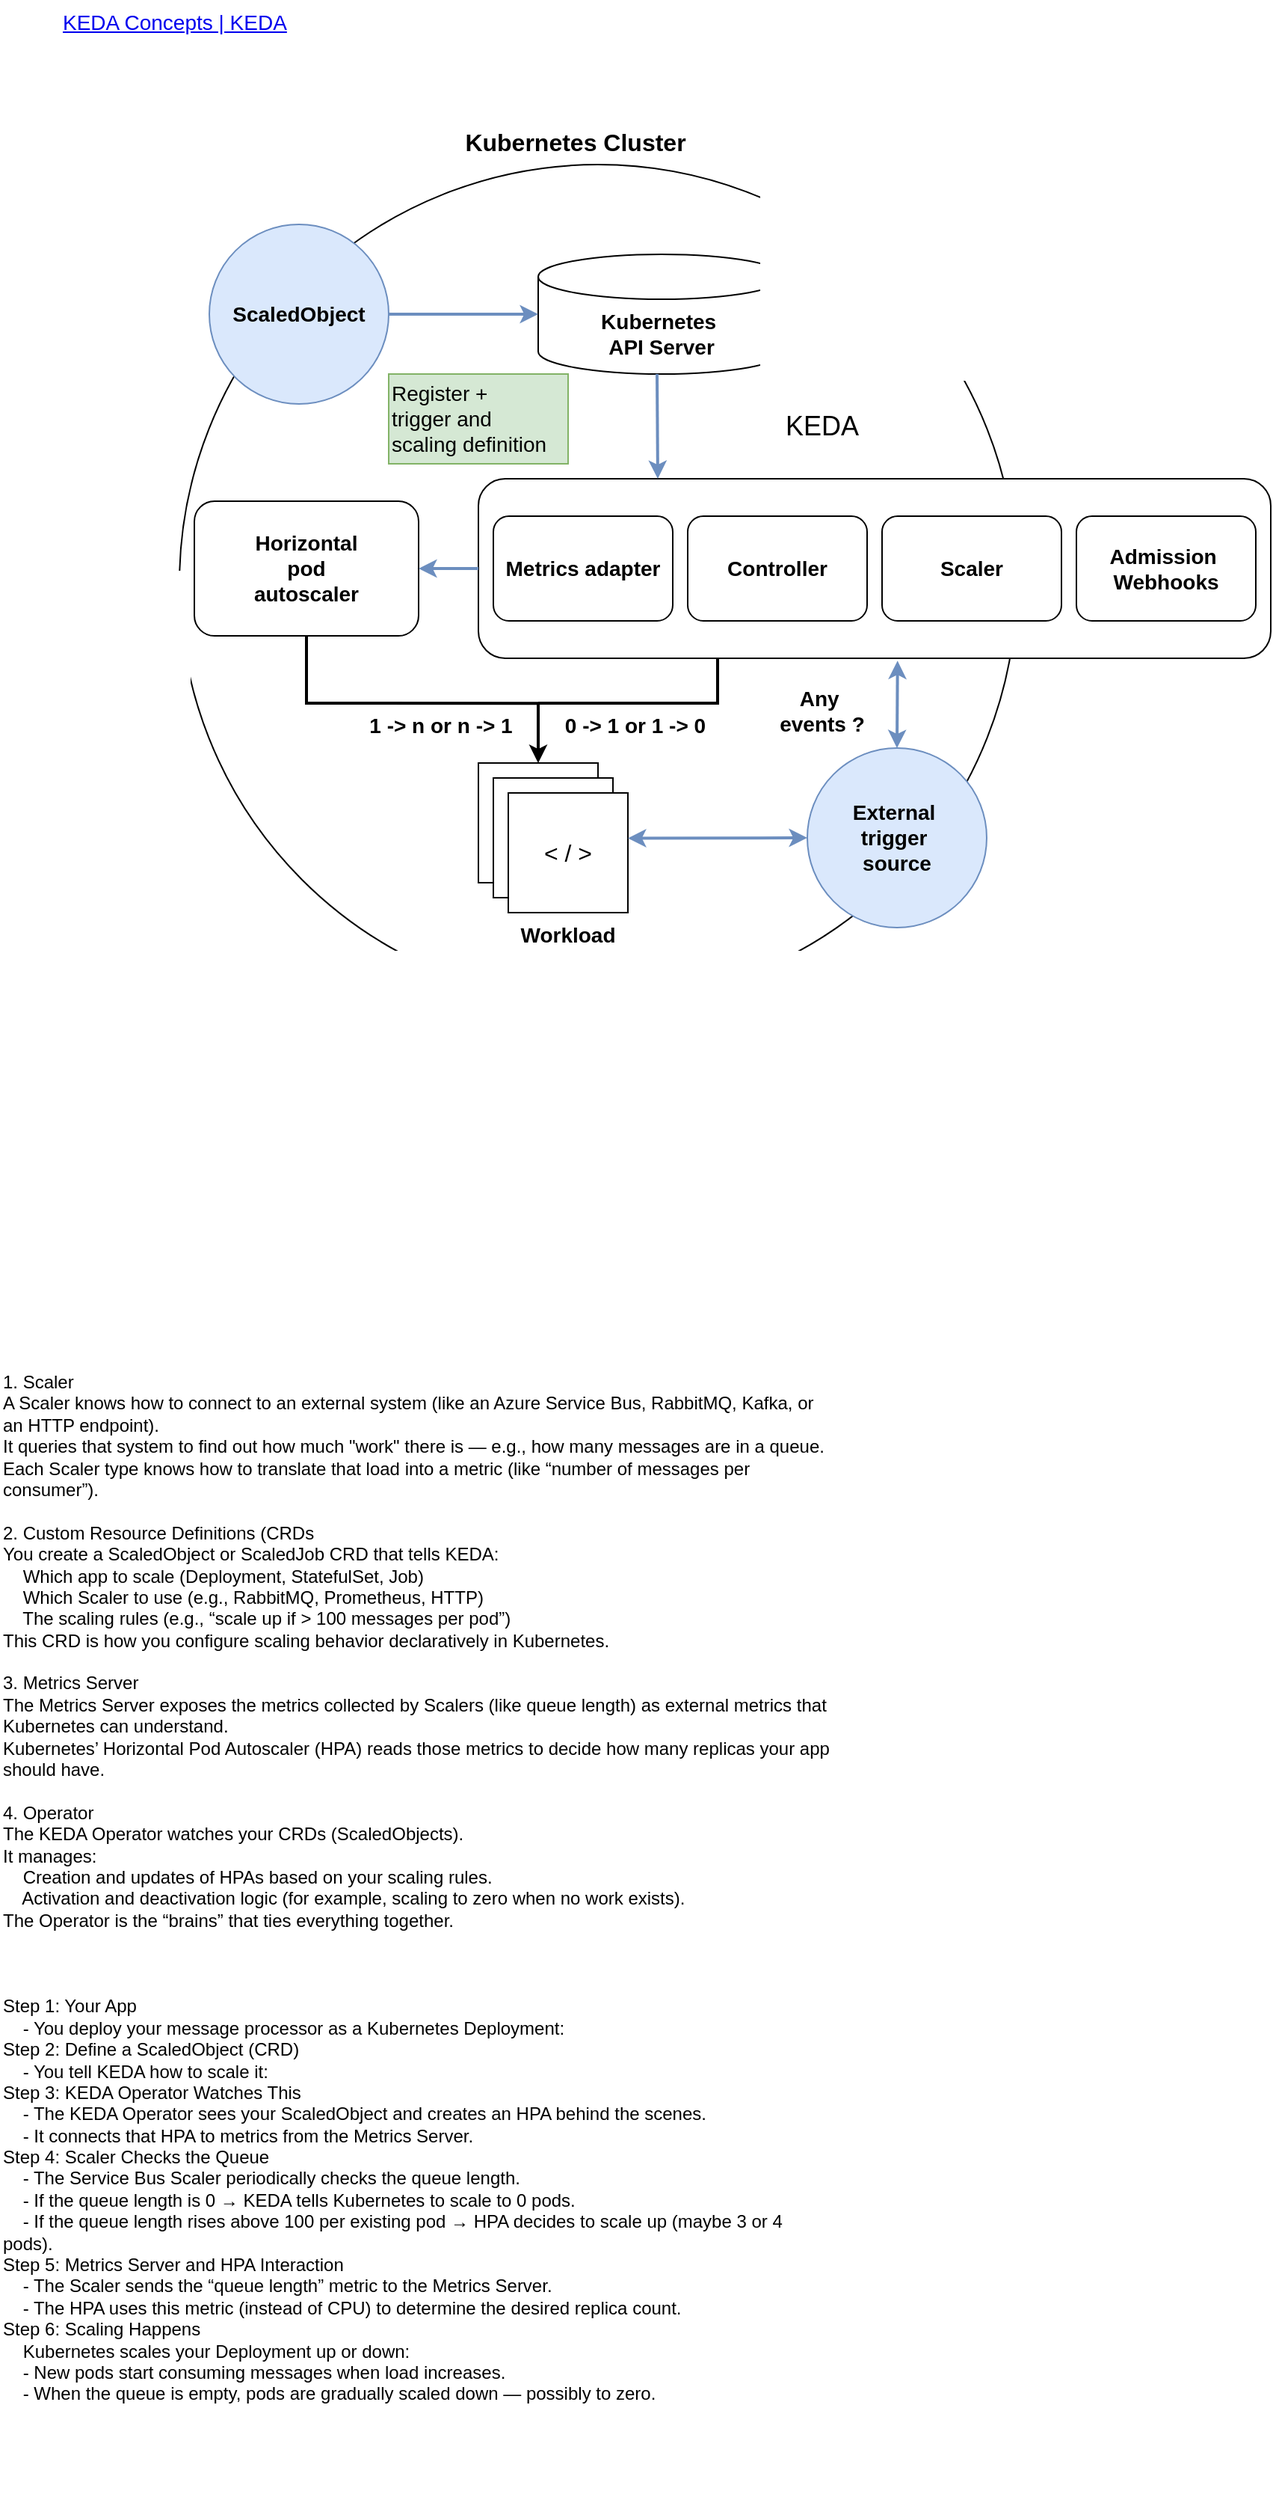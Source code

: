 <mxfile version="28.2.7">
  <diagram name="Page-1" id="bkj-uRayxpSHYkBYoGqN">
    <mxGraphModel dx="914" dy="536" grid="1" gridSize="10" guides="1" tooltips="1" connect="1" arrows="1" fold="1" page="1" pageScale="1" pageWidth="850" pageHeight="1100" math="0" shadow="0">
      <root>
        <mxCell id="0" />
        <mxCell id="1" parent="0" />
        <mxCell id="Dr5I9PUTcqa0ojB0ULPx-2" value="&lt;a href=&quot;https://keda.sh/docs/2.18/concepts/&quot;&gt;KEDA Concepts | KEDA&lt;/a&gt;" style="text;html=1;whiteSpace=wrap;strokeColor=none;fillColor=none;align=left;verticalAlign=middle;rounded=0;fontSize=14;" vertex="1" parent="1">
          <mxGeometry x="80" y="50" width="440" height="30" as="geometry" />
        </mxCell>
        <mxCell id="Dr5I9PUTcqa0ojB0ULPx-3" value="" style="ellipse;whiteSpace=wrap;html=1;aspect=fixed;fillColor=none;" vertex="1" parent="1">
          <mxGeometry x="160" y="160" width="560" height="560" as="geometry" />
        </mxCell>
        <mxCell id="Dr5I9PUTcqa0ojB0ULPx-4" value="&lt;b&gt;Kubernetes Cluster&lt;/b&gt;" style="text;html=1;whiteSpace=wrap;strokeColor=none;fillColor=none;align=center;verticalAlign=middle;rounded=0;fontSize=16;" vertex="1" parent="1">
          <mxGeometry x="325" y="130" width="200" height="30" as="geometry" />
        </mxCell>
        <mxCell id="Dr5I9PUTcqa0ojB0ULPx-6" value="&lt;font style=&quot;font-size: 14px;&quot;&gt;&lt;b&gt;&lt;font&gt;Kubernetes&amp;nbsp;&lt;br&gt;API Server&lt;/font&gt;&lt;/b&gt;&lt;/font&gt;" style="shape=cylinder3;whiteSpace=wrap;html=1;boundedLbl=1;backgroundOutline=1;size=15;" vertex="1" parent="1">
          <mxGeometry x="400" y="220" width="165" height="80" as="geometry" />
        </mxCell>
        <mxCell id="Dr5I9PUTcqa0ojB0ULPx-7" value="&lt;font style=&quot;font-size: 14px;&quot;&gt;&lt;b&gt;ScaledObject&lt;/b&gt;&lt;/font&gt;" style="ellipse;whiteSpace=wrap;html=1;aspect=fixed;fillColor=#dae8fc;strokeColor=#6c8ebf;" vertex="1" parent="1">
          <mxGeometry x="180" y="200" width="120" height="120" as="geometry" />
        </mxCell>
        <mxCell id="Dr5I9PUTcqa0ojB0ULPx-9" value="" style="rounded=1;whiteSpace=wrap;html=1;" vertex="1" parent="1">
          <mxGeometry x="360" y="370" width="530" height="120" as="geometry" />
        </mxCell>
        <mxCell id="Dr5I9PUTcqa0ojB0ULPx-10" value="&lt;font style=&quot;font-size: 14px;&quot;&gt;&lt;b&gt;Horizontal&lt;br&gt;pod&lt;br&gt;autoscaler&lt;/b&gt;&lt;/font&gt;" style="rounded=1;whiteSpace=wrap;html=1;" vertex="1" parent="1">
          <mxGeometry x="170" y="385" width="150" height="90" as="geometry" />
        </mxCell>
        <mxCell id="Dr5I9PUTcqa0ojB0ULPx-11" value="&lt;b&gt;&lt;font style=&quot;font-size: 14px;&quot;&gt;Metrics adapter&lt;/font&gt;&lt;/b&gt;" style="rounded=1;whiteSpace=wrap;html=1;" vertex="1" parent="1">
          <mxGeometry x="370" y="395" width="120" height="70" as="geometry" />
        </mxCell>
        <mxCell id="Dr5I9PUTcqa0ojB0ULPx-12" value="&lt;font style=&quot;font-size: 14px;&quot;&gt;&lt;b&gt;Controller&lt;/b&gt;&lt;/font&gt;" style="rounded=1;whiteSpace=wrap;html=1;" vertex="1" parent="1">
          <mxGeometry x="500" y="395" width="120" height="70" as="geometry" />
        </mxCell>
        <mxCell id="Dr5I9PUTcqa0ojB0ULPx-13" value="&lt;font style=&quot;font-size: 14px;&quot;&gt;&lt;b&gt;Scaler&lt;/b&gt;&lt;/font&gt;" style="rounded=1;whiteSpace=wrap;html=1;" vertex="1" parent="1">
          <mxGeometry x="630" y="395" width="120" height="70" as="geometry" />
        </mxCell>
        <mxCell id="Dr5I9PUTcqa0ojB0ULPx-14" value="&lt;b&gt;&lt;font style=&quot;font-size: 14px;&quot;&gt;Admission&amp;nbsp;&lt;br&gt;Webhooks&lt;/font&gt;&lt;/b&gt;" style="rounded=1;whiteSpace=wrap;html=1;" vertex="1" parent="1">
          <mxGeometry x="760" y="395" width="120" height="70" as="geometry" />
        </mxCell>
        <mxCell id="Dr5I9PUTcqa0ojB0ULPx-15" value="" style="whiteSpace=wrap;html=1;aspect=fixed;" vertex="1" parent="1">
          <mxGeometry x="360" y="560" width="80" height="80" as="geometry" />
        </mxCell>
        <mxCell id="Dr5I9PUTcqa0ojB0ULPx-16" value="" style="whiteSpace=wrap;html=1;aspect=fixed;" vertex="1" parent="1">
          <mxGeometry x="370" y="570" width="80" height="80" as="geometry" />
        </mxCell>
        <mxCell id="Dr5I9PUTcqa0ojB0ULPx-17" value="&lt;font style=&quot;font-size: 16px;&quot;&gt;&amp;lt; / &amp;gt;&lt;/font&gt;" style="whiteSpace=wrap;html=1;aspect=fixed;" vertex="1" parent="1">
          <mxGeometry x="380" y="580" width="80" height="80" as="geometry" />
        </mxCell>
        <mxCell id="Dr5I9PUTcqa0ojB0ULPx-18" value="&lt;div align=&quot;center&quot;&gt;&lt;b&gt;&lt;font style=&quot;font-size: 14px;&quot;&gt;External&amp;nbsp;&lt;/font&gt;&lt;/b&gt;&lt;/div&gt;&lt;div align=&quot;center&quot;&gt;&lt;b&gt;&lt;font style=&quot;font-size: 14px;&quot;&gt;trigger&amp;nbsp;&lt;/font&gt;&lt;/b&gt;&lt;/div&gt;&lt;div align=&quot;center&quot;&gt;&lt;b&gt;&lt;font style=&quot;font-size: 14px;&quot;&gt;source&lt;/font&gt;&lt;/b&gt;&lt;/div&gt;" style="ellipse;whiteSpace=wrap;html=1;aspect=fixed;fillColor=#dae8fc;strokeColor=#6c8ebf;align=center;" vertex="1" parent="1">
          <mxGeometry x="580" y="550" width="120" height="120" as="geometry" />
        </mxCell>
        <mxCell id="Dr5I9PUTcqa0ojB0ULPx-19" value="&lt;font style=&quot;font-size: 14px;&quot;&gt;&lt;b&gt;Workload&lt;/b&gt;&lt;/font&gt;" style="text;html=1;whiteSpace=wrap;strokeColor=none;fillColor=none;align=center;verticalAlign=middle;rounded=0;" vertex="1" parent="1">
          <mxGeometry x="370" y="660" width="100" height="30" as="geometry" />
        </mxCell>
        <mxCell id="Dr5I9PUTcqa0ojB0ULPx-20" value="" style="endArrow=classic;html=1;rounded=0;entryX=0;entryY=0.5;entryDx=0;entryDy=0;entryPerimeter=0;strokeWidth=2;fillColor=#dae8fc;strokeColor=#6c8ebf;" edge="1" parent="1" target="Dr5I9PUTcqa0ojB0ULPx-6">
          <mxGeometry width="50" height="50" relative="1" as="geometry">
            <mxPoint x="300" y="260" as="sourcePoint" />
            <mxPoint x="350" y="210" as="targetPoint" />
          </mxGeometry>
        </mxCell>
        <mxCell id="Dr5I9PUTcqa0ojB0ULPx-21" value="KEDA" style="text;html=1;whiteSpace=wrap;strokeColor=none;fillColor=none;align=center;verticalAlign=middle;rounded=0;fontSize=18;" vertex="1" parent="1">
          <mxGeometry x="560" y="320" width="60" height="30" as="geometry" />
        </mxCell>
        <mxCell id="Dr5I9PUTcqa0ojB0ULPx-22" value="" style="endArrow=classic;html=1;rounded=0;exitX=0.5;exitY=1;exitDx=0;exitDy=0;exitPerimeter=0;strokeWidth=2;fillColor=#dae8fc;strokeColor=#6c8ebf;" edge="1" parent="1">
          <mxGeometry width="50" height="50" relative="1" as="geometry">
            <mxPoint x="479.5" y="300" as="sourcePoint" />
            <mxPoint x="480" y="370" as="targetPoint" />
          </mxGeometry>
        </mxCell>
        <mxCell id="Dr5I9PUTcqa0ojB0ULPx-23" value="&lt;font&gt;Register +&amp;nbsp;&lt;br&gt;trigger and&amp;nbsp;&lt;br&gt;scaling definition&lt;/font&gt;" style="text;html=1;whiteSpace=wrap;strokeColor=#82b366;fillColor=#d5e8d4;align=left;verticalAlign=middle;rounded=0;fontSize=14;" vertex="1" parent="1">
          <mxGeometry x="300" y="300" width="120" height="60" as="geometry" />
        </mxCell>
        <mxCell id="Dr5I9PUTcqa0ojB0ULPx-24" value="" style="endArrow=classic;html=1;rounded=0;entryX=1;entryY=0.5;entryDx=0;entryDy=0;strokeWidth=2;fillColor=#dae8fc;strokeColor=#6c8ebf;" edge="1" parent="1" target="Dr5I9PUTcqa0ojB0ULPx-10">
          <mxGeometry width="50" height="50" relative="1" as="geometry">
            <mxPoint x="360" y="430" as="sourcePoint" />
            <mxPoint x="410" y="380" as="targetPoint" />
          </mxGeometry>
        </mxCell>
        <mxCell id="Dr5I9PUTcqa0ojB0ULPx-25" value="" style="endArrow=classic;startArrow=classic;html=1;rounded=0;entryX=0.529;entryY=1.014;entryDx=0;entryDy=0;entryPerimeter=0;strokeWidth=2;fillColor=#dae8fc;strokeColor=#6c8ebf;" edge="1" parent="1" target="Dr5I9PUTcqa0ojB0ULPx-9">
          <mxGeometry width="50" height="50" relative="1" as="geometry">
            <mxPoint x="640" y="550" as="sourcePoint" />
            <mxPoint x="690" y="500" as="targetPoint" />
          </mxGeometry>
        </mxCell>
        <mxCell id="Dr5I9PUTcqa0ojB0ULPx-26" value="&lt;div align=&quot;center&quot;&gt;&lt;b&gt;&lt;font style=&quot;font-size: 14px;&quot;&gt;Any&amp;nbsp;&lt;/font&gt;&lt;/b&gt;&lt;/div&gt;&lt;div align=&quot;center&quot;&gt;&lt;b&gt;&lt;font style=&quot;font-size: 14px;&quot;&gt;events ?&lt;/font&gt;&lt;/b&gt;&lt;/div&gt;" style="text;html=1;whiteSpace=wrap;strokeColor=none;fillColor=none;align=center;verticalAlign=middle;rounded=0;" vertex="1" parent="1">
          <mxGeometry x="560" y="500" width="60" height="50" as="geometry" />
        </mxCell>
        <mxCell id="Dr5I9PUTcqa0ojB0ULPx-27" value="" style="endArrow=classic;startArrow=classic;html=1;rounded=0;strokeWidth=2;fillColor=#dae8fc;strokeColor=#6c8ebf;" edge="1" parent="1">
          <mxGeometry width="50" height="50" relative="1" as="geometry">
            <mxPoint x="460" y="610.26" as="sourcePoint" />
            <mxPoint x="580" y="610" as="targetPoint" />
          </mxGeometry>
        </mxCell>
        <mxCell id="Dr5I9PUTcqa0ojB0ULPx-29" value="" style="endArrow=none;html=1;rounded=0;exitX=0.5;exitY=1;exitDx=0;exitDy=0;entryX=0.429;entryY=0.643;entryDx=0;entryDy=0;entryPerimeter=0;strokeWidth=2;" edge="1" parent="1" source="Dr5I9PUTcqa0ojB0ULPx-10" target="Dr5I9PUTcqa0ojB0ULPx-3">
          <mxGeometry width="50" height="50" relative="1" as="geometry">
            <mxPoint x="275" y="550" as="sourcePoint" />
            <mxPoint x="325" y="500" as="targetPoint" />
            <Array as="points">
              <mxPoint x="245" y="520" />
            </Array>
          </mxGeometry>
        </mxCell>
        <mxCell id="Dr5I9PUTcqa0ojB0ULPx-30" value="" style="endArrow=none;html=1;rounded=0;strokeWidth=2;" edge="1" parent="1">
          <mxGeometry width="50" height="50" relative="1" as="geometry">
            <mxPoint x="400" y="520" as="sourcePoint" />
            <mxPoint x="520" y="490" as="targetPoint" />
            <Array as="points">
              <mxPoint x="520" y="520" />
            </Array>
          </mxGeometry>
        </mxCell>
        <mxCell id="Dr5I9PUTcqa0ojB0ULPx-31" value="" style="endArrow=classic;html=1;rounded=0;entryX=0.5;entryY=0;entryDx=0;entryDy=0;strokeWidth=2;" edge="1" parent="1" target="Dr5I9PUTcqa0ojB0ULPx-15">
          <mxGeometry width="50" height="50" relative="1" as="geometry">
            <mxPoint x="400" y="520" as="sourcePoint" />
            <mxPoint x="450" y="470" as="targetPoint" />
          </mxGeometry>
        </mxCell>
        <mxCell id="Dr5I9PUTcqa0ojB0ULPx-32" value="&lt;font style=&quot;font-size: 14px;&quot;&gt;&lt;b&gt;1 -&amp;gt; n or n -&amp;gt; 1&lt;/b&gt;&lt;/font&gt;" style="text;html=1;whiteSpace=wrap;strokeColor=none;fillColor=none;align=center;verticalAlign=middle;rounded=0;" vertex="1" parent="1">
          <mxGeometry x="280" y="520" width="110" height="30" as="geometry" />
        </mxCell>
        <mxCell id="Dr5I9PUTcqa0ojB0ULPx-33" value="&lt;font style=&quot;font-size: 14px;&quot;&gt;&lt;b&gt;0 -&amp;gt; 1 or 1 -&amp;gt; 0&lt;/b&gt;&lt;/font&gt;" style="text;html=1;whiteSpace=wrap;strokeColor=none;fillColor=none;align=center;verticalAlign=middle;rounded=0;" vertex="1" parent="1">
          <mxGeometry x="410" y="520" width="110" height="30" as="geometry" />
        </mxCell>
        <mxCell id="Dr5I9PUTcqa0ojB0ULPx-35" value="1. Scaler&#xa;A Scaler knows how to connect to an external system (like an Azure Service Bus, RabbitMQ, Kafka, or an HTTP endpoint).&#xa;It queries that system to find out how much &quot;work&quot; there is — e.g., how many messages are in a queue.&#xa;Each Scaler type knows how to translate that load into a metric (like “number of messages per consumer”).&#xa;&#xa;2. Custom Resource Definitions (CRDs&#xa;You create a ScaledObject or ScaledJob CRD that tells KEDA:&#xa;    Which app to scale (Deployment, StatefulSet, Job)&#xa;    Which Scaler to use (e.g., RabbitMQ, Prometheus, HTTP)&#xa;    The scaling rules (e.g., “scale up if &gt; 100 messages per pod”)&#xa;This CRD is how you configure scaling behavior declaratively in Kubernetes.&#xa;&#xa;3. Metrics Server&#xa;The Metrics Server exposes the metrics collected by Scalers (like queue length) as external metrics that Kubernetes can understand.&#xa;Kubernetes’ Horizontal Pod Autoscaler (HPA) reads those metrics to decide how many replicas your app should have.&#xa;&#xa;4. Operator&#xa;The KEDA Operator watches your CRDs (ScaledObjects).&#xa;It manages:&#xa;    Creation and updates of HPAs based on your scaling rules.&#xa;    Activation and deactivation logic (for example, scaling to zero when no work exists).&#xa;The Operator is the “brains” that ties everything together.&#xa;&#xa;&#xa;&#xa;Step 1: Your App&#xa;    - You deploy your message processor as a Kubernetes Deployment:&#xa;Step 2: Define a ScaledObject (CRD)&#xa;    - You tell KEDA how to scale it:&#xa;Step 3: KEDA Operator Watches This&#xa;    - The KEDA Operator sees your ScaledObject and creates an HPA behind the scenes.&#xa;    - It connects that HPA to metrics from the Metrics Server.&#xa;Step 4: Scaler Checks the Queue&#xa;    - The Service Bus Scaler periodically checks the queue length.&#xa;    - If the queue length is 0 → KEDA tells Kubernetes to scale to 0 pods.&#xa;    - If the queue length rises above 100 per existing pod → HPA decides to scale up (maybe 3 or 4 pods).&#xa;Step 5: Metrics Server and HPA Interaction&#xa;    - The Scaler sends the “queue length” metric to the Metrics Server.&#xa;    - The HPA uses this metric (instead of CPU) to determine the desired replica count.&#xa;Step 6: Scaling Happens&#xa;    Kubernetes scales your Deployment up or down:&#xa;    - New pods start consuming messages when load increases.&#xa;    - When the queue is empty, pods are gradually scaled down — possibly to zero." style="text;whiteSpace=wrap;" vertex="1" parent="1">
          <mxGeometry x="40" y="960" width="560" height="760" as="geometry" />
        </mxCell>
      </root>
    </mxGraphModel>
  </diagram>
</mxfile>
